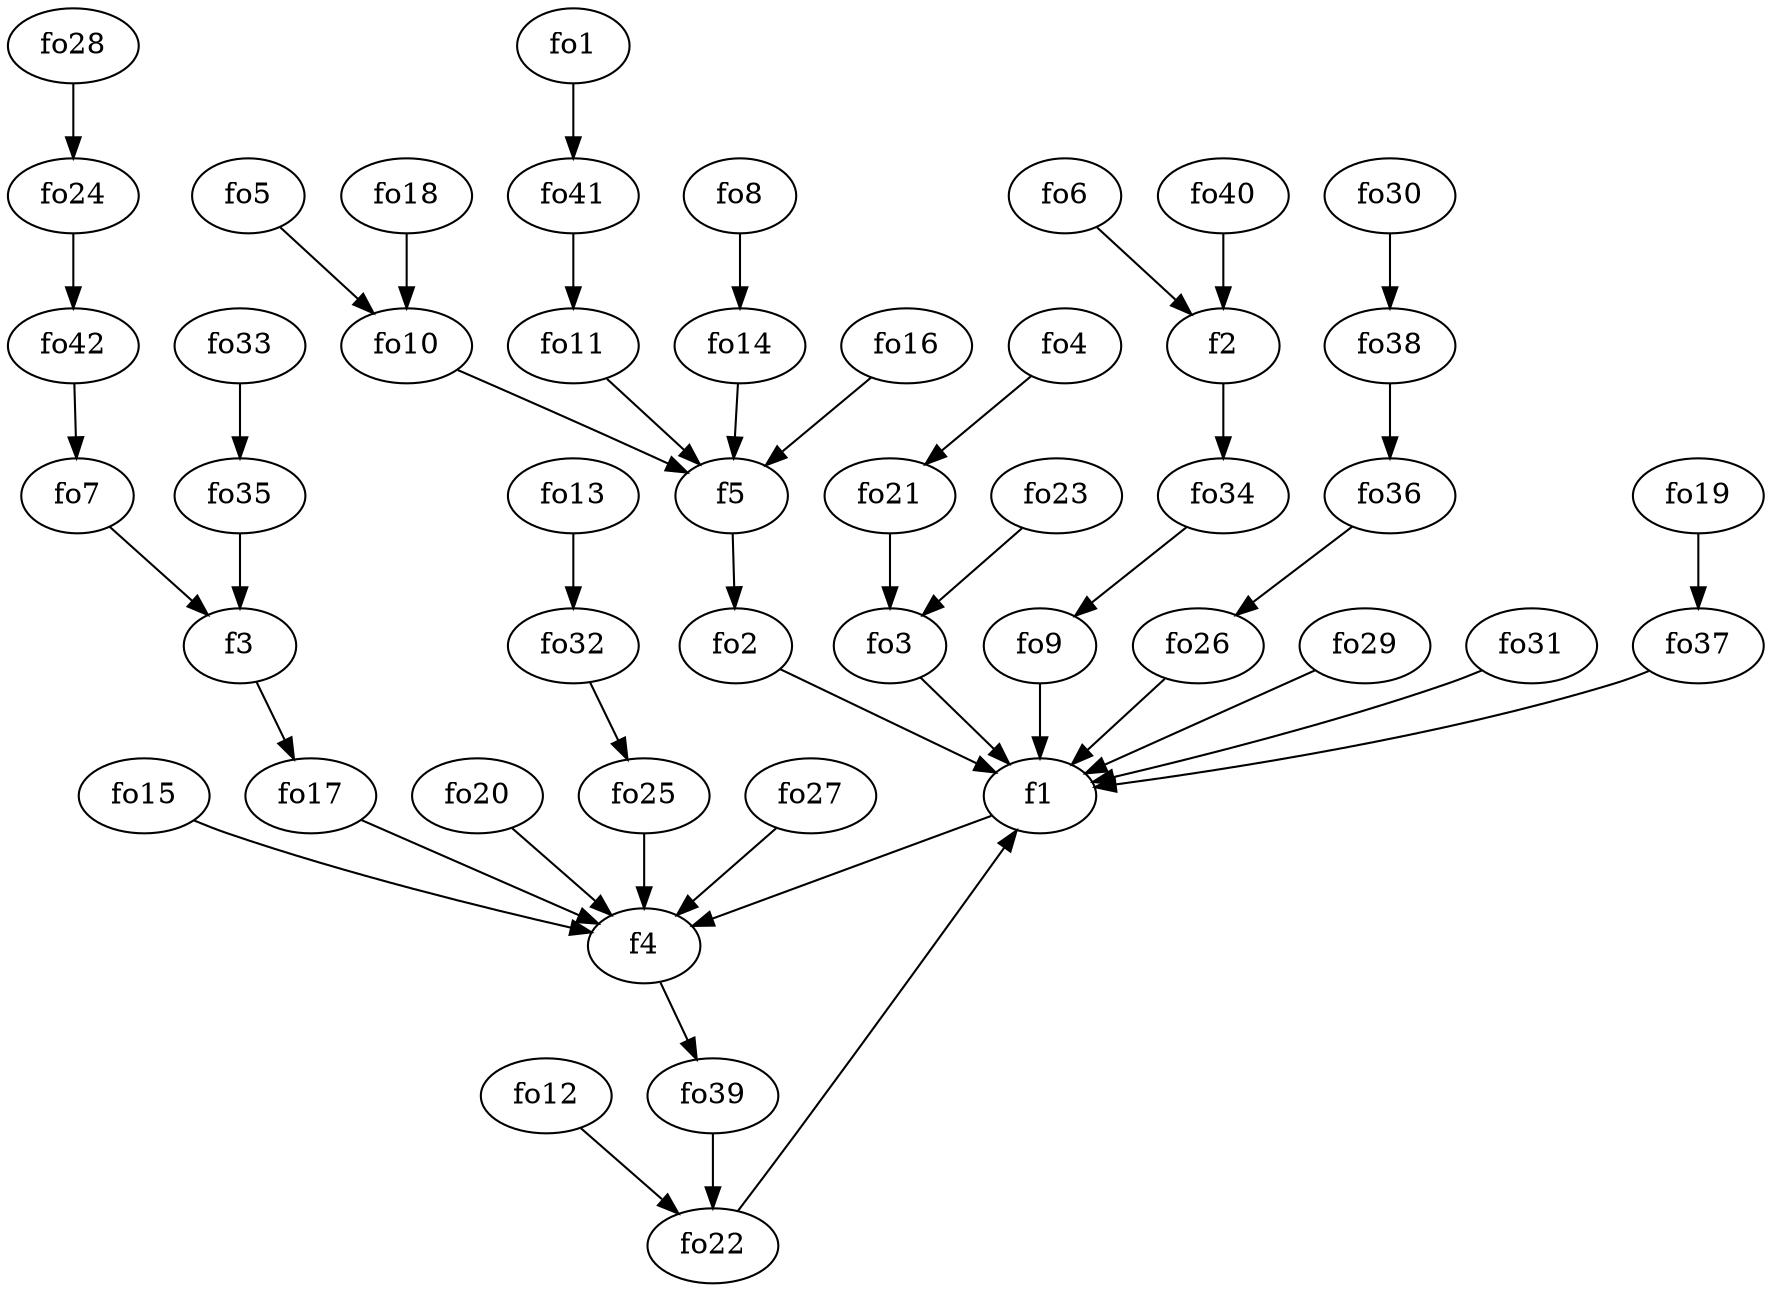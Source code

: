 strict digraph  {
f1;
f2;
f3;
f4;
f5;
fo1;
fo2;
fo3;
fo4;
fo5;
fo6;
fo7;
fo8;
fo9;
fo10;
fo11;
fo12;
fo13;
fo14;
fo15;
fo16;
fo17;
fo18;
fo19;
fo20;
fo21;
fo22;
fo23;
fo24;
fo25;
fo26;
fo27;
fo28;
fo29;
fo30;
fo31;
fo32;
fo33;
fo34;
fo35;
fo36;
fo37;
fo38;
fo39;
fo40;
fo41;
fo42;
f1 -> f4  [weight=2];
f2 -> fo34  [weight=2];
f3 -> fo17  [weight=2];
f4 -> fo39  [weight=2];
f5 -> fo2  [weight=2];
fo1 -> fo41  [weight=2];
fo2 -> f1  [weight=2];
fo3 -> f1  [weight=2];
fo4 -> fo21  [weight=2];
fo5 -> fo10  [weight=2];
fo6 -> f2  [weight=2];
fo7 -> f3  [weight=2];
fo8 -> fo14  [weight=2];
fo9 -> f1  [weight=2];
fo10 -> f5  [weight=2];
fo11 -> f5  [weight=2];
fo12 -> fo22  [weight=2];
fo13 -> fo32  [weight=2];
fo14 -> f5  [weight=2];
fo15 -> f4  [weight=2];
fo16 -> f5  [weight=2];
fo17 -> f4  [weight=2];
fo18 -> fo10  [weight=2];
fo19 -> fo37  [weight=2];
fo20 -> f4  [weight=2];
fo21 -> fo3  [weight=2];
fo22 -> f1  [weight=2];
fo23 -> fo3  [weight=2];
fo24 -> fo42  [weight=2];
fo25 -> f4  [weight=2];
fo26 -> f1  [weight=2];
fo27 -> f4  [weight=2];
fo28 -> fo24  [weight=2];
fo29 -> f1  [weight=2];
fo30 -> fo38  [weight=2];
fo31 -> f1  [weight=2];
fo32 -> fo25  [weight=2];
fo33 -> fo35  [weight=2];
fo34 -> fo9  [weight=2];
fo35 -> f3  [weight=2];
fo36 -> fo26  [weight=2];
fo37 -> f1  [weight=2];
fo38 -> fo36  [weight=2];
fo39 -> fo22  [weight=2];
fo40 -> f2  [weight=2];
fo41 -> fo11  [weight=2];
fo42 -> fo7  [weight=2];
}
